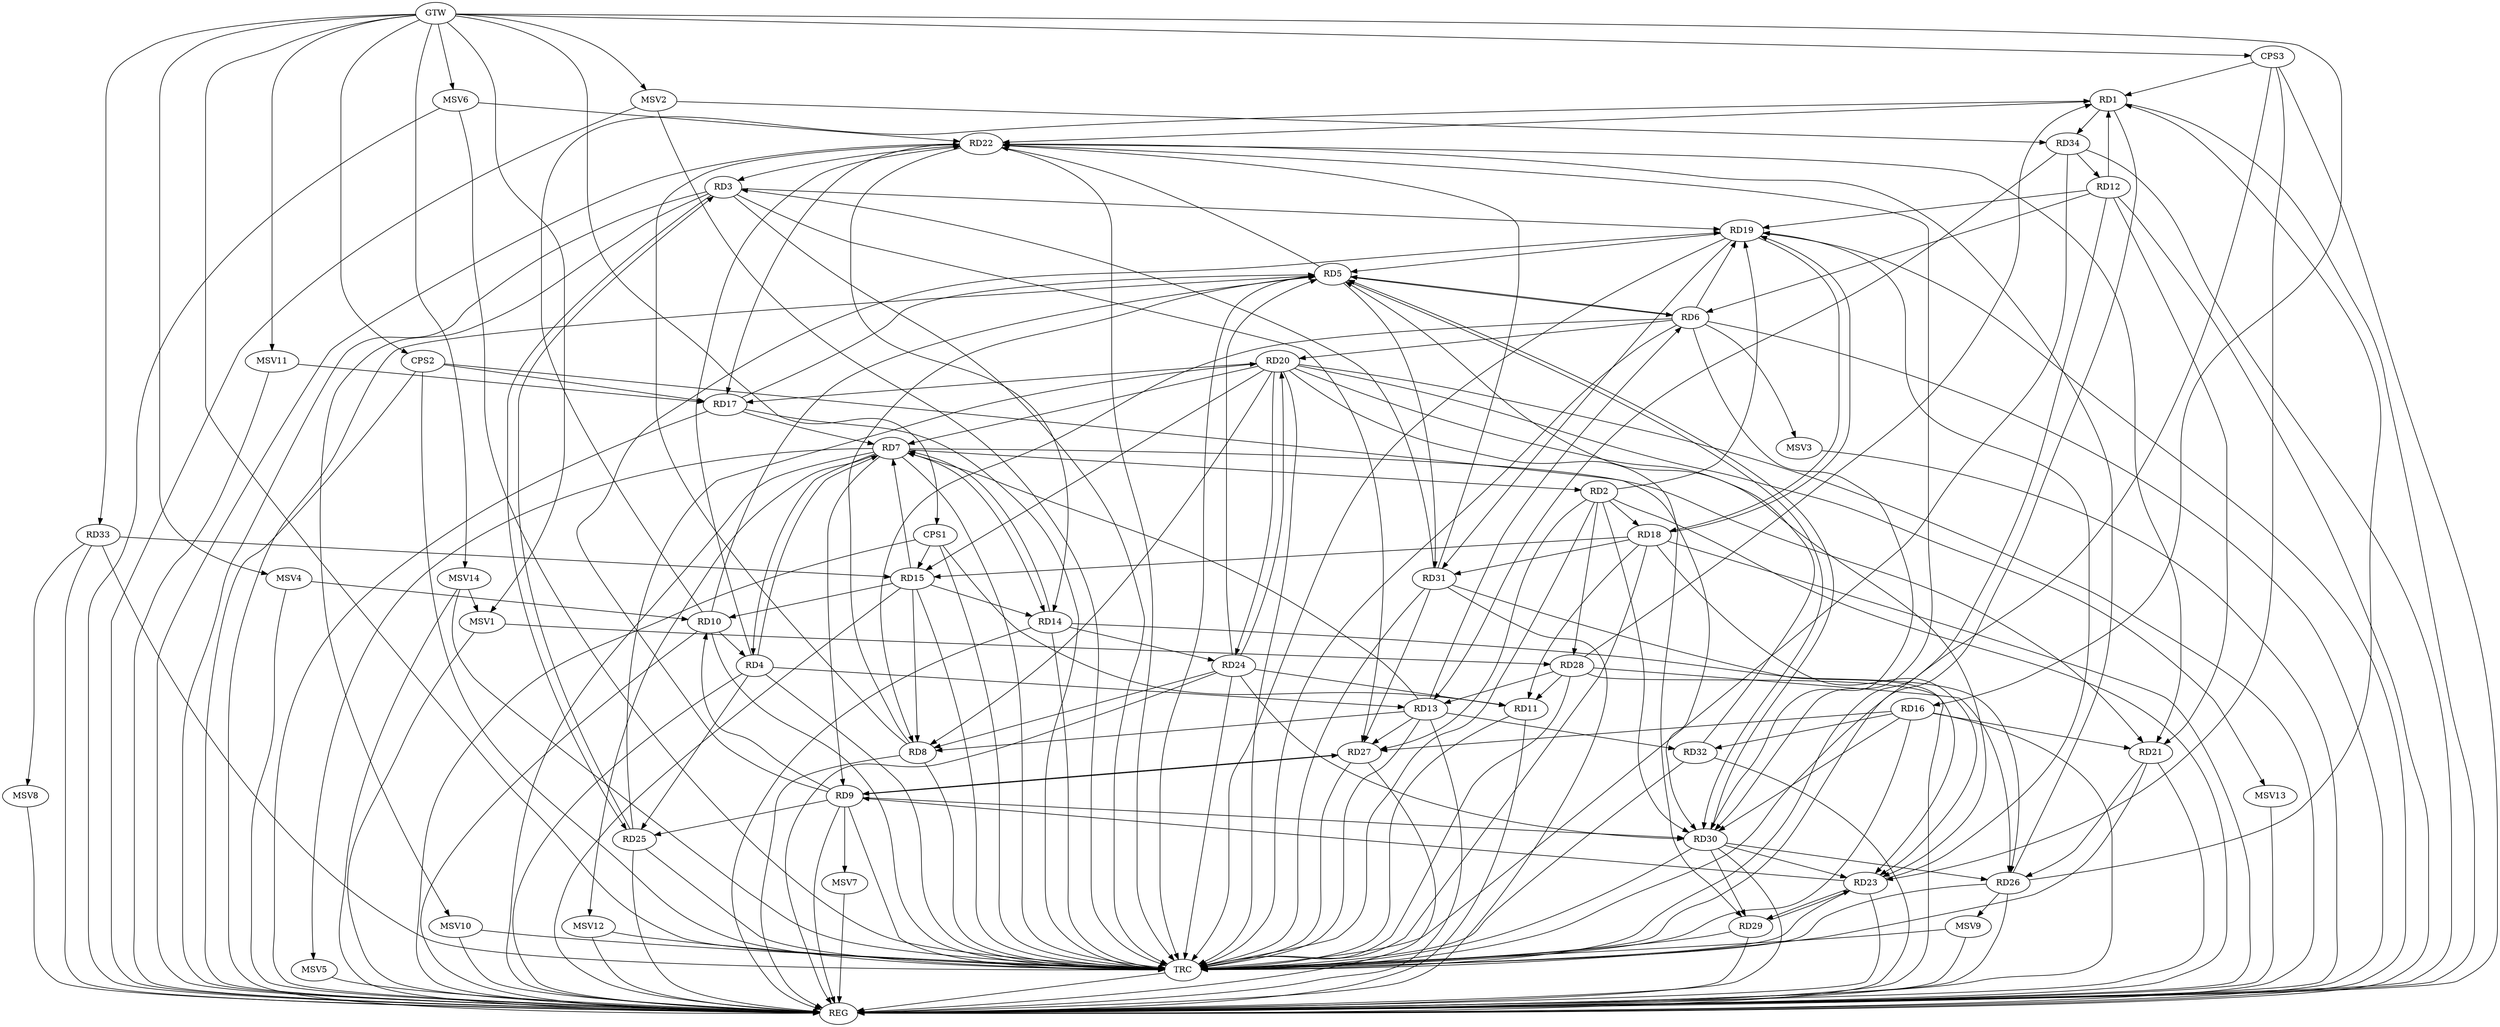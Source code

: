 strict digraph G {
  RD1 [ label="RD1" ];
  RD2 [ label="RD2" ];
  RD3 [ label="RD3" ];
  RD4 [ label="RD4" ];
  RD5 [ label="RD5" ];
  RD6 [ label="RD6" ];
  RD7 [ label="RD7" ];
  RD8 [ label="RD8" ];
  RD9 [ label="RD9" ];
  RD10 [ label="RD10" ];
  RD11 [ label="RD11" ];
  RD12 [ label="RD12" ];
  RD13 [ label="RD13" ];
  RD14 [ label="RD14" ];
  RD15 [ label="RD15" ];
  RD16 [ label="RD16" ];
  RD17 [ label="RD17" ];
  RD18 [ label="RD18" ];
  RD19 [ label="RD19" ];
  RD20 [ label="RD20" ];
  RD21 [ label="RD21" ];
  RD22 [ label="RD22" ];
  RD23 [ label="RD23" ];
  RD24 [ label="RD24" ];
  RD25 [ label="RD25" ];
  RD26 [ label="RD26" ];
  RD27 [ label="RD27" ];
  RD28 [ label="RD28" ];
  RD29 [ label="RD29" ];
  RD30 [ label="RD30" ];
  RD31 [ label="RD31" ];
  RD32 [ label="RD32" ];
  RD33 [ label="RD33" ];
  RD34 [ label="RD34" ];
  CPS1 [ label="CPS1" ];
  CPS2 [ label="CPS2" ];
  CPS3 [ label="CPS3" ];
  GTW [ label="GTW" ];
  REG [ label="REG" ];
  TRC [ label="TRC" ];
  MSV1 [ label="MSV1" ];
  MSV2 [ label="MSV2" ];
  MSV3 [ label="MSV3" ];
  MSV4 [ label="MSV4" ];
  MSV5 [ label="MSV5" ];
  MSV6 [ label="MSV6" ];
  MSV7 [ label="MSV7" ];
  MSV8 [ label="MSV8" ];
  MSV9 [ label="MSV9" ];
  MSV10 [ label="MSV10" ];
  MSV11 [ label="MSV11" ];
  MSV12 [ label="MSV12" ];
  MSV13 [ label="MSV13" ];
  MSV14 [ label="MSV14" ];
  RD10 -> RD1;
  RD12 -> RD1;
  RD1 -> RD22;
  RD26 -> RD1;
  RD28 -> RD1;
  RD1 -> RD34;
  RD7 -> RD2;
  RD2 -> RD18;
  RD2 -> RD19;
  RD2 -> RD27;
  RD2 -> RD28;
  RD2 -> RD30;
  RD3 -> RD19;
  RD22 -> RD3;
  RD3 -> RD25;
  RD25 -> RD3;
  RD3 -> RD27;
  RD31 -> RD3;
  RD4 -> RD7;
  RD7 -> RD4;
  RD10 -> RD4;
  RD4 -> RD13;
  RD4 -> RD22;
  RD4 -> RD25;
  RD5 -> RD6;
  RD6 -> RD5;
  RD8 -> RD5;
  RD10 -> RD5;
  RD17 -> RD5;
  RD19 -> RD5;
  RD5 -> RD22;
  RD24 -> RD5;
  RD5 -> RD30;
  RD30 -> RD5;
  RD5 -> RD31;
  RD32 -> RD5;
  RD6 -> RD8;
  RD12 -> RD6;
  RD13 -> RD6;
  RD6 -> RD19;
  RD6 -> RD20;
  RD6 -> RD30;
  RD7 -> RD9;
  RD13 -> RD7;
  RD7 -> RD14;
  RD14 -> RD7;
  RD15 -> RD7;
  RD17 -> RD7;
  RD20 -> RD7;
  RD7 -> RD21;
  RD13 -> RD8;
  RD15 -> RD8;
  RD20 -> RD8;
  RD8 -> RD22;
  RD24 -> RD8;
  RD9 -> RD10;
  RD9 -> RD19;
  RD23 -> RD9;
  RD9 -> RD25;
  RD9 -> RD27;
  RD27 -> RD9;
  RD9 -> RD30;
  RD15 -> RD10;
  RD18 -> RD11;
  RD24 -> RD11;
  RD28 -> RD11;
  RD12 -> RD19;
  RD12 -> RD21;
  RD34 -> RD12;
  RD13 -> RD27;
  RD28 -> RD13;
  RD13 -> RD32;
  RD34 -> RD13;
  RD15 -> RD14;
  RD22 -> RD14;
  RD14 -> RD24;
  RD14 -> RD26;
  RD18 -> RD15;
  RD20 -> RD15;
  RD33 -> RD15;
  RD16 -> RD21;
  RD16 -> RD27;
  RD16 -> RD30;
  RD16 -> RD32;
  RD20 -> RD17;
  RD22 -> RD17;
  RD18 -> RD19;
  RD19 -> RD18;
  RD18 -> RD23;
  RD18 -> RD31;
  RD23 -> RD19;
  RD19 -> RD31;
  RD20 -> RD23;
  RD20 -> RD24;
  RD24 -> RD20;
  RD25 -> RD20;
  RD20 -> RD29;
  RD22 -> RD21;
  RD21 -> RD26;
  RD26 -> RD22;
  RD22 -> RD30;
  RD31 -> RD22;
  RD23 -> RD29;
  RD29 -> RD23;
  RD30 -> RD23;
  RD31 -> RD23;
  RD24 -> RD30;
  RD28 -> RD26;
  RD30 -> RD26;
  RD31 -> RD27;
  RD30 -> RD29;
  CPS1 -> RD11;
  CPS1 -> RD15;
  CPS2 -> RD17;
  CPS2 -> RD30;
  CPS3 -> RD1;
  CPS3 -> RD23;
  GTW -> RD16;
  GTW -> RD33;
  GTW -> CPS1;
  GTW -> CPS2;
  GTW -> CPS3;
  RD1 -> REG;
  RD2 -> REG;
  RD3 -> REG;
  RD4 -> REG;
  RD5 -> REG;
  RD6 -> REG;
  RD7 -> REG;
  RD8 -> REG;
  RD9 -> REG;
  RD10 -> REG;
  RD11 -> REG;
  RD12 -> REG;
  RD13 -> REG;
  RD14 -> REG;
  RD15 -> REG;
  RD16 -> REG;
  RD17 -> REG;
  RD18 -> REG;
  RD19 -> REG;
  RD20 -> REG;
  RD21 -> REG;
  RD22 -> REG;
  RD23 -> REG;
  RD24 -> REG;
  RD25 -> REG;
  RD26 -> REG;
  RD27 -> REG;
  RD28 -> REG;
  RD29 -> REG;
  RD30 -> REG;
  RD31 -> REG;
  RD32 -> REG;
  RD33 -> REG;
  RD34 -> REG;
  CPS1 -> REG;
  CPS2 -> REG;
  CPS3 -> REG;
  RD1 -> TRC;
  RD2 -> TRC;
  RD3 -> TRC;
  RD4 -> TRC;
  RD5 -> TRC;
  RD6 -> TRC;
  RD7 -> TRC;
  RD8 -> TRC;
  RD9 -> TRC;
  RD10 -> TRC;
  RD11 -> TRC;
  RD12 -> TRC;
  RD13 -> TRC;
  RD14 -> TRC;
  RD15 -> TRC;
  RD16 -> TRC;
  RD17 -> TRC;
  RD18 -> TRC;
  RD19 -> TRC;
  RD20 -> TRC;
  RD21 -> TRC;
  RD22 -> TRC;
  RD23 -> TRC;
  RD24 -> TRC;
  RD25 -> TRC;
  RD26 -> TRC;
  RD27 -> TRC;
  RD28 -> TRC;
  RD29 -> TRC;
  RD30 -> TRC;
  RD31 -> TRC;
  RD32 -> TRC;
  RD33 -> TRC;
  RD34 -> TRC;
  CPS1 -> TRC;
  CPS2 -> TRC;
  CPS3 -> TRC;
  GTW -> TRC;
  TRC -> REG;
  MSV1 -> RD28;
  GTW -> MSV1;
  MSV1 -> REG;
  MSV2 -> RD34;
  GTW -> MSV2;
  MSV2 -> REG;
  MSV2 -> TRC;
  RD6 -> MSV3;
  MSV3 -> REG;
  MSV4 -> RD10;
  GTW -> MSV4;
  MSV4 -> REG;
  RD7 -> MSV5;
  MSV5 -> REG;
  MSV6 -> RD22;
  GTW -> MSV6;
  MSV6 -> REG;
  MSV6 -> TRC;
  RD9 -> MSV7;
  MSV7 -> REG;
  RD33 -> MSV8;
  MSV8 -> REG;
  RD26 -> MSV9;
  MSV9 -> REG;
  MSV9 -> TRC;
  RD3 -> MSV10;
  MSV10 -> REG;
  MSV10 -> TRC;
  MSV11 -> RD17;
  GTW -> MSV11;
  MSV11 -> REG;
  RD7 -> MSV12;
  MSV12 -> REG;
  MSV12 -> TRC;
  RD20 -> MSV13;
  MSV13 -> REG;
  MSV14 -> MSV1;
  GTW -> MSV14;
  MSV14 -> REG;
  MSV14 -> TRC;
}
